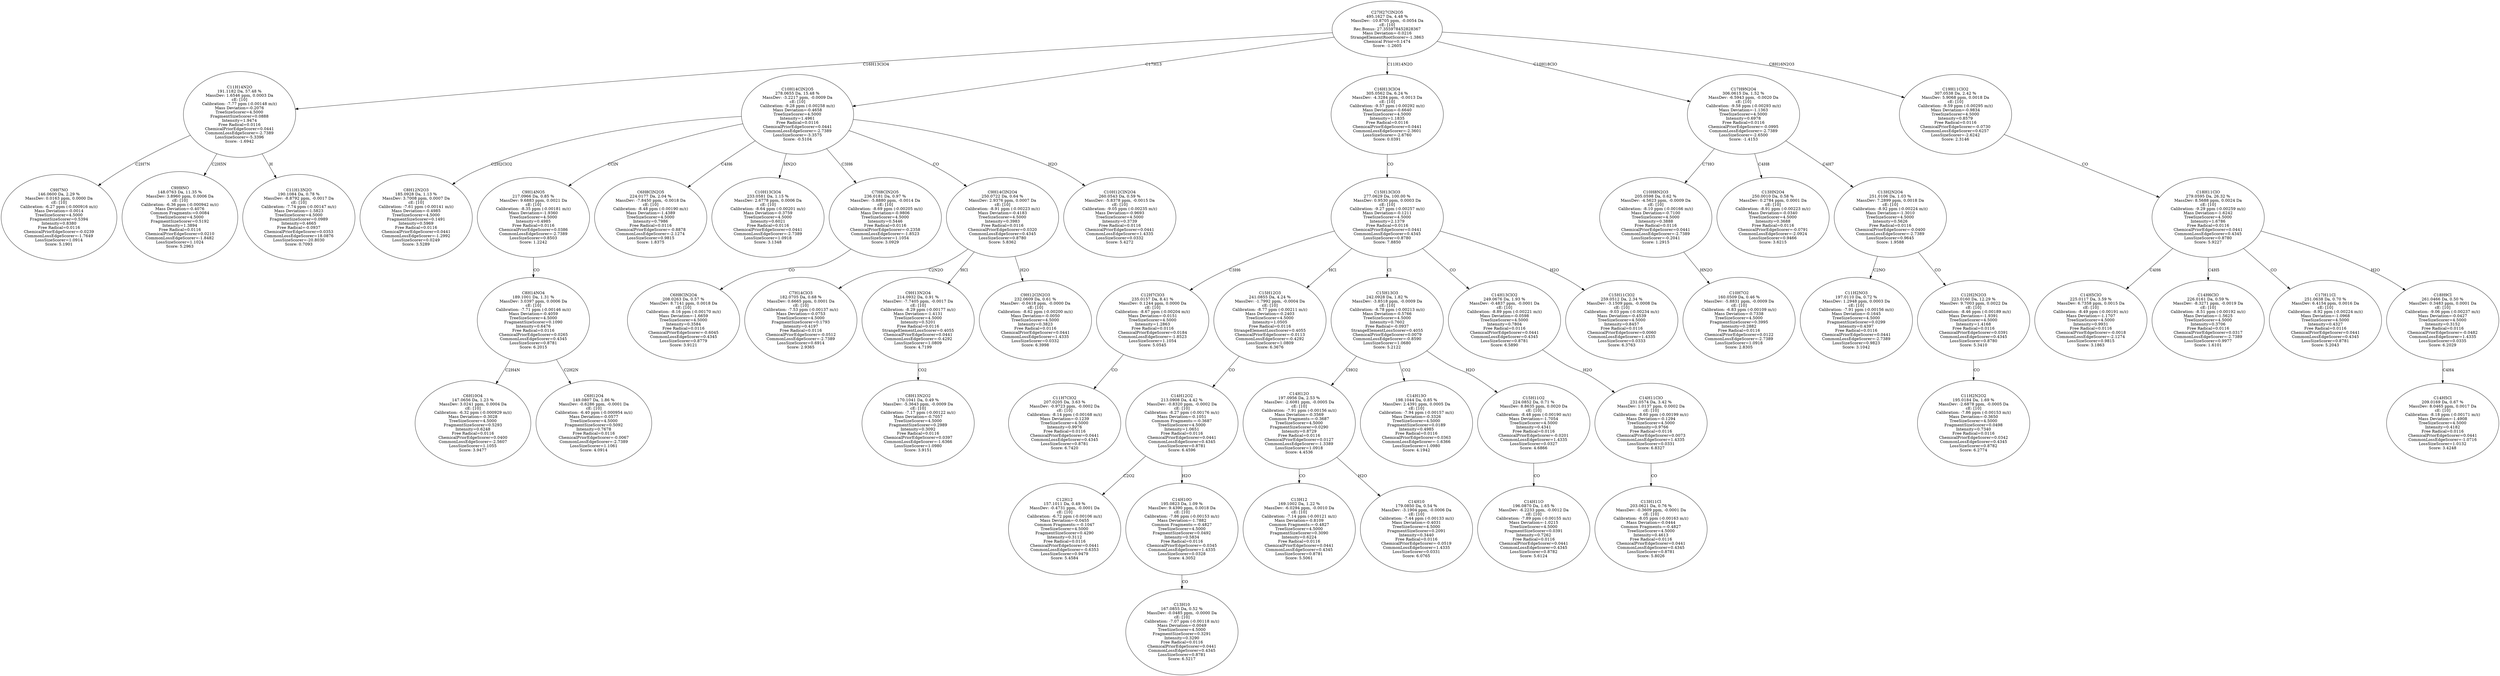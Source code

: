 strict digraph {
v1 [label="C9H7NO\n146.0600 Da, 2.29 %\nMassDev: 0.0163 ppm, 0.0000 Da\ncE: [10]\nCalibration: -6.27 ppm (-0.000916 m/z)\nMass Deviation=-0.0014\nTreeSizeScorer=4.5000\nFragmentSizeScorer=0.5394\nIntensity=0.8380\nFree Radical=0.0116\nChemicalPriorEdgeScorer=-0.0239\nCommonLossEdgeScorer=-1.7649\nLossSizeScorer=1.0914\nScore: 5.1901"];
v2 [label="C9H9NO\n148.0763 Da, 11.35 %\nMassDev: 3.8960 ppm, 0.0006 Da\ncE: [10]\nCalibration: -6.36 ppm (-0.000942 m/z)\nMass Deviation=-0.4076\nCommon Fragments:=0.0084\nTreeSizeScorer=4.5000\nFragmentSizeScorer=0.5192\nIntensity=1.3894\nFree Radical=0.0116\nChemicalPriorEdgeScorer=0.0210\nCommonLossEdgeScorer=-1.8482\nLossSizeScorer=1.1024\nScore: 5.2963"];
v3 [label="C11H13N2O\n190.1084 Da, 0.78 %\nMassDev: -8.8792 ppm, -0.0017 Da\ncE: [10]\nCalibration: -7.74 ppm (-0.00147 m/z)\nMass Deviation=-1.5823\nTreeSizeScorer=4.5000\nFragmentSizeScorer=0.0989\nIntensity=0.4665\nFree Radical=-0.0937\nChemicalPriorEdgeScorer=0.0353\nCommonLossEdgeScorer=18.0876\nLossSizeScorer=-20.8030\nScore: 0.7093"];
v4 [label="C11H14N2O\n191.1182 Da, 57.48 %\nMassDev: 1.6546 ppm, 0.0003 Da\ncE: [10]\nCalibration: -7.77 ppm (-0.00148 m/z)\nMass Deviation=-0.2076\nTreeSizeScorer=4.5000\nFragmentSizeScorer=0.0888\nIntensity=1.9474\nFree Radical=0.0116\nChemicalPriorEdgeScorer=0.0441\nCommonLossEdgeScorer=-2.7389\nLossSizeScorer=-5.3396\nScore: -1.6942"];
v5 [label="C8H12N2O3\n185.0928 Da, 1.13 %\nMassDev: 3.7008 ppm, 0.0007 Da\ncE: [10]\nCalibration: -7.61 ppm (-0.00141 m/z)\nMass Deviation=-0.4985\nTreeSizeScorer=4.5000\nFragmentSizeScorer=0.1491\nIntensity=0.5969\nFree Radical=0.0116\nChemicalPriorEdgeScorer=0.0441\nCommonLossEdgeScorer=-1.2992\nLossSizeScorer=0.0249\nScore: 3.5289"];
v6 [label="C6H10O4\n147.0656 Da, 1.23 %\nMassDev: 3.0241 ppm, 0.0004 Da\ncE: [10]\nCalibration: -6.32 ppm (-0.000929 m/z)\nMass Deviation=-0.3028\nTreeSizeScorer=4.5000\nFragmentSizeScorer=0.5293\nIntensity=0.6248\nFree Radical=0.0116\nChemicalPriorEdgeScorer=0.0400\nCommonLossEdgeScorer=-2.5607\nLossSizeScorer=1.1055\nScore: 3.9477"];
v7 [label="C6H12O4\n149.0807 Da, 1.86 %\nMassDev: -0.6286 ppm, -0.0001 Da\ncE: [10]\nCalibration: -6.40 ppm (-0.000954 m/z)\nMass Deviation=-0.0577\nTreeSizeScorer=4.5000\nFragmentSizeScorer=0.5092\nIntensity=0.7678\nFree Radical=0.0116\nChemicalPriorEdgeScorer=-0.0067\nCommonLossEdgeScorer=-2.7389\nLossSizeScorer=1.1061\nScore: 4.0914"];
v8 [label="C8H14NO4\n189.1001 Da, 1.31 %\nMassDev: 3.0397 ppm, 0.0006 Da\ncE: [10]\nCalibration: -7.71 ppm (-0.00146 m/z)\nMass Deviation=-0.4059\nTreeSizeScorer=4.5000\nFragmentSizeScorer=0.1090\nIntensity=0.6476\nFree Radical=0.0116\nChemicalPriorEdgeScorer=0.0265\nCommonLossEdgeScorer=0.4345\nLossSizeScorer=0.8781\nScore: 6.2015"];
v9 [label="C9H14NO5\n217.0966 Da, 0.85 %\nMassDev: 9.6883 ppm, 0.0021 Da\ncE: [10]\nCalibration: -8.35 ppm (-0.00181 m/z)\nMass Deviation=-1.9360\nTreeSizeScorer=4.5000\nIntensity=0.4985\nFree Radical=0.0116\nChemicalPriorEdgeScorer=0.0386\nCommonLossEdgeScorer=-2.7389\nLossSizeScorer=0.8503\nScore: 1.2242"];
v10 [label="C6H8ClN2O5\n224.0177 Da, 2.04 %\nMassDev: -7.8450 ppm, -0.0018 Da\ncE: [10]\nCalibration: -8.48 ppm (-0.00190 m/z)\nMass Deviation=-1.4389\nTreeSizeScorer=4.5000\nIntensity=0.7986\nFree Radical=0.0116\nChemicalPriorEdgeScorer=-0.8878\nCommonLossEdgeScorer=-2.1274\nLossSizeScorer=0.9815\nScore: 1.8375"];
v11 [label="C10H13ClO4\n233.0581 Da, 1.15 %\nMassDev: 2.6778 ppm, 0.0006 Da\ncE: [10]\nCalibration: -8.64 ppm (-0.00201 m/z)\nMass Deviation=-0.3759\nTreeSizeScorer=4.5000\nIntensity=0.6021\nFree Radical=0.0116\nChemicalPriorEdgeScorer=0.0441\nCommonLossEdgeScorer=-2.7389\nLossSizeScorer=1.0918\nScore: 3.1348"];
v12 [label="C6H8ClN2O4\n208.0263 Da, 0.57 %\nMassDev: 8.7141 ppm, 0.0018 Da\ncE: [10]\nCalibration: -8.16 ppm (-0.00170 m/z)\nMass Deviation=-1.6659\nTreeSizeScorer=4.5000\nIntensity=0.3584\nFree Radical=0.0116\nChemicalPriorEdgeScorer=-0.6045\nCommonLossEdgeScorer=0.4345\nLossSizeScorer=0.8779\nScore: 3.9121"];
v13 [label="C7H8ClN2O5\n236.0181 Da, 0.97 %\nMassDev: -5.8880 ppm, -0.0014 Da\ncE: [10]\nCalibration: -8.69 ppm (-0.00205 m/z)\nMass Deviation=-0.9806\nTreeSizeScorer=4.5000\nIntensity=0.5446\nFree Radical=0.0116\nChemicalPriorEdgeScorer=-0.2358\nCommonLossEdgeScorer=-1.8523\nLossSizeScorer=1.1054\nScore: 3.0929"];
v14 [label="C7H14ClO3\n182.0705 Da, 0.68 %\nMassDev: 0.6665 ppm, 0.0001 Da\ncE: [10]\nCalibration: -7.53 ppm (-0.00137 m/z)\nMass Deviation=-0.0753\nTreeSizeScorer=4.5000\nFragmentSizeScorer=0.1793\nIntensity=0.4197\nFree Radical=0.0116\nChemicalPriorEdgeScorer=-0.0512\nCommonLossEdgeScorer=-2.7389\nLossSizeScorer=0.6914\nScore: 2.9365"];
v15 [label="C8H13N2O2\n170.1041 Da, 0.49 %\nMassDev: -5.3643 ppm, -0.0009 Da\ncE: [10]\nCalibration: -7.17 ppm (-0.00122 m/z)\nMass Deviation=-0.7057\nTreeSizeScorer=4.5000\nFragmentSizeScorer=0.2989\nIntensity=0.3092\nFree Radical=0.0116\nChemicalPriorEdgeScorer=0.0397\nCommonLossEdgeScorer=-1.6366\nLossSizeScorer=1.0980\nScore: 3.9151"];
v16 [label="C9H13N2O4\n214.0932 Da, 0.91 %\nMassDev: -7.7405 ppm, -0.0017 Da\ncE: [10]\nCalibration: -8.29 ppm (-0.00177 m/z)\nMass Deviation=-1.4131\nTreeSizeScorer=4.5000\nIntensity=0.5201\nFree Radical=0.0116\nStrangeElementLossScorer=0.4055\nChemicalPriorEdgeScorer=0.0441\nCommonLossEdgeScorer=-0.4292\nLossSizeScorer=1.0809\nScore: 4.7199"];
v17 [label="C9H12ClN2O3\n232.0609 Da, 0.61 %\nMassDev: -0.0418 ppm, -0.0000 Da\ncE: [10]\nCalibration: -8.62 ppm (-0.00200 m/z)\nMass Deviation=-0.0050\nTreeSizeScorer=4.5000\nIntensity=0.3823\nFree Radical=0.0116\nChemicalPriorEdgeScorer=0.0441\nCommonLossEdgeScorer=1.4335\nLossSizeScorer=0.0332\nScore: 6.3998"];
v18 [label="C9H14ClN2O4\n250.0722 Da, 0.64 %\nMassDev: 2.9376 ppm, 0.0007 Da\ncE: [10]\nCalibration: -8.91 ppm (-0.00223 m/z)\nMass Deviation=-0.4183\nTreeSizeScorer=4.5000\nIntensity=0.3983\nFree Radical=0.0116\nChemicalPriorEdgeScorer=0.0320\nCommonLossEdgeScorer=0.4345\nLossSizeScorer=0.8780\nScore: 5.8362"];
v19 [label="C10H12ClN2O4\n260.0543 Da, 0.59 %\nMassDev: -5.8378 ppm, -0.0015 Da\ncE: [10]\nCalibration: -9.05 ppm (-0.00235 m/z)\nMass Deviation=-0.9693\nTreeSizeScorer=4.5000\nIntensity=0.3739\nFree Radical=0.0116\nChemicalPriorEdgeScorer=0.0441\nCommonLossEdgeScorer=1.4335\nLossSizeScorer=0.0332\nScore: 5.4272"];
v20 [label="C10H14ClN2O5\n278.0655 Da, 15.48 %\nMassDev: -3.2217 ppm, -0.0009 Da\ncE: [10]\nCalibration: -9.28 ppm (-0.00258 m/z)\nMass Deviation=-0.4658\nTreeSizeScorer=4.5000\nIntensity=1.4961\nFree Radical=0.0116\nChemicalPriorEdgeScorer=0.0441\nCommonLossEdgeScorer=-2.7389\nLossSizeScorer=-3.3575\nScore: -0.5104"];
v21 [label="C11H7ClO2\n207.0205 Da, 3.63 %\nMassDev: -0.9723 ppm, -0.0002 Da\ncE: [10]\nCalibration: -8.14 ppm (-0.00168 m/z)\nMass Deviation=-0.1239\nTreeSizeScorer=4.5000\nIntensity=0.9976\nFree Radical=0.0116\nChemicalPriorEdgeScorer=0.0441\nCommonLossEdgeScorer=0.4345\nLossSizeScorer=0.8781\nScore: 6.7420"];
v22 [label="C12H7ClO3\n235.0157 Da, 8.41 %\nMassDev: 0.1244 ppm, 0.0000 Da\ncE: [10]\nCalibration: -8.67 ppm (-0.00204 m/z)\nMass Deviation=-0.0151\nTreeSizeScorer=4.5000\nIntensity=1.2863\nFree Radical=0.0116\nChemicalPriorEdgeScorer=0.0184\nCommonLossEdgeScorer=-1.8523\nLossSizeScorer=1.1054\nScore: 5.0545"];
v23 [label="C12H12\n157.1011 Da, 0.49 %\nMassDev: -0.4731 ppm, -0.0001 Da\ncE: [10]\nCalibration: -6.72 ppm (-0.00106 m/z)\nMass Deviation=-0.0455\nCommon Fragments:=-0.1047\nTreeSizeScorer=4.5000\nFragmentSizeScorer=0.4290\nIntensity=0.3112\nFree Radical=0.0116\nChemicalPriorEdgeScorer=0.0441\nCommonLossEdgeScorer=-0.6353\nLossSizeScorer=0.9479\nScore: 5.4584"];
v24 [label="C13H10\n167.0855 Da, 0.52 %\nMassDev: -0.0485 ppm, -0.0000 Da\ncE: [10]\nCalibration: -7.07 ppm (-0.00118 m/z)\nMass Deviation=-0.0049\nTreeSizeScorer=4.5000\nFragmentSizeScorer=0.3291\nIntensity=0.3290\nFree Radical=0.0116\nChemicalPriorEdgeScorer=0.0441\nCommonLossEdgeScorer=0.4345\nLossSizeScorer=0.8781\nScore: 6.5217"];
v25 [label="C14H10O\n195.0823 Da, 1.09 %\nMassDev: 9.4390 ppm, 0.0018 Da\ncE: [10]\nCalibration: -7.86 ppm (-0.00153 m/z)\nMass Deviation=-1.7882\nCommon Fragments:=-0.4827\nTreeSizeScorer=4.5000\nFragmentSizeScorer=0.0492\nIntensity=0.5834\nFree Radical=0.0116\nChemicalPriorEdgeScorer=-0.0345\nCommonLossEdgeScorer=1.4335\nLossSizeScorer=0.0328\nScore: 4.3052"];
v26 [label="C14H12O2\n213.0908 Da, 4.42 %\nMassDev: -0.8320 ppm, -0.0002 Da\ncE: [10]\nCalibration: -8.27 ppm (-0.00176 m/z)\nMass Deviation=-0.1051\nCommon Fragments:=-0.3687\nTreeSizeScorer=4.5000\nIntensity=1.0651\nFree Radical=0.0116\nChemicalPriorEdgeScorer=0.0441\nCommonLossEdgeScorer=0.4345\nLossSizeScorer=0.8781\nScore: 6.4596"];
v27 [label="C15H12O3\n241.0855 Da, 4.24 %\nMassDev: -1.7992 ppm, -0.0004 Da\ncE: [10]\nCalibration: -8.77 ppm (-0.00211 m/z)\nMass Deviation=-0.2403\nTreeSizeScorer=4.5000\nIntensity=1.0505\nFree Radical=0.0116\nStrangeElementLossScorer=0.4055\nChemicalPriorEdgeScorer=-0.0113\nCommonLossEdgeScorer=-0.4292\nLossSizeScorer=1.0809\nScore: 6.3676"];
v28 [label="C13H12\n169.1002 Da, 1.22 %\nMassDev: -6.0294 ppm, -0.0010 Da\ncE: [10]\nCalibration: -7.14 ppm (-0.00121 m/z)\nMass Deviation=-0.8109\nCommon Fragments:=-0.4827\nTreeSizeScorer=4.5000\nFragmentSizeScorer=0.3090\nIntensity=0.6224\nFree Radical=0.0116\nChemicalPriorEdgeScorer=0.0441\nCommonLossEdgeScorer=0.4345\nLossSizeScorer=0.8781\nScore: 5.5061"];
v29 [label="C14H10\n179.0850 Da, 0.54 %\nMassDev: -3.1904 ppm, -0.0006 Da\ncE: [10]\nCalibration: -7.44 ppm (-0.00133 m/z)\nMass Deviation=-0.4031\nTreeSizeScorer=4.5000\nFragmentSizeScorer=0.2091\nIntensity=0.3440\nFree Radical=0.0116\nChemicalPriorEdgeScorer=-0.0519\nCommonLossEdgeScorer=1.4335\nLossSizeScorer=0.0331\nScore: 6.0765"];
v30 [label="C14H12O\n197.0956 Da, 2.53 %\nMassDev: -2.6081 ppm, -0.0005 Da\ncE: [10]\nCalibration: -7.91 ppm (-0.00156 m/z)\nMass Deviation=-0.3569\nCommon Fragments:=-0.3687\nTreeSizeScorer=4.5000\nFragmentSizeScorer=0.0290\nIntensity=0.8729\nFree Radical=0.0116\nChemicalPriorEdgeScorer=0.0127\nCommonLossEdgeScorer=-1.3389\nLossSizeScorer=1.0918\nScore: 4.4536"];
v31 [label="C14H13O\n198.1044 Da, 0.85 %\nMassDev: 2.4391 ppm, 0.0005 Da\ncE: [10]\nCalibration: -7.94 ppm (-0.00157 m/z)\nMass Deviation=-0.3326\nTreeSizeScorer=4.5000\nFragmentSizeScorer=0.0189\nIntensity=0.4985\nFree Radical=0.0116\nChemicalPriorEdgeScorer=0.0363\nCommonLossEdgeScorer=-1.6366\nLossSizeScorer=1.0980\nScore: 4.1942"];
v32 [label="C14H11O\n196.0870 Da, 1.65 %\nMassDev: -6.2233 ppm, -0.0012 Da\ncE: [10]\nCalibration: -7.89 ppm (-0.00155 m/z)\nMass Deviation=-1.0215\nTreeSizeScorer=4.5000\nFragmentSizeScorer=0.0391\nIntensity=0.7262\nFree Radical=0.0116\nChemicalPriorEdgeScorer=0.0441\nCommonLossEdgeScorer=0.4345\nLossSizeScorer=0.8782\nScore: 5.6124"];
v33 [label="C15H11O2\n224.0852 Da, 0.71 %\nMassDev: 8.8635 ppm, 0.0020 Da\ncE: [10]\nCalibration: -8.48 ppm (-0.00190 m/z)\nMass Deviation=-1.7054\nTreeSizeScorer=4.5000\nIntensity=0.4341\nFree Radical=0.0116\nChemicalPriorEdgeScorer=-0.0201\nCommonLossEdgeScorer=1.4335\nLossSizeScorer=0.0327\nScore: 4.6866"];
v34 [label="C15H13O3\n242.0928 Da, 1.82 %\nMassDev: -3.8518 ppm, -0.0009 Da\ncE: [10]\nCalibration: -8.78 ppm (-0.00213 m/z)\nMass Deviation=-0.5766\nTreeSizeScorer=4.5000\nIntensity=0.7602\nFree Radical=-0.0937\nStrangeElementLossScorer=0.4055\nChemicalPriorEdgeScorer=0.0079\nCommonLossEdgeScorer=-0.8590\nLossSizeScorer=1.0680\nScore: 5.2122"];
v35 [label="C13H11Cl\n203.0621 Da, 0.76 %\nMassDev: -0.3609 ppm, -0.0001 Da\ncE: [10]\nCalibration: -8.05 ppm (-0.00163 m/z)\nMass Deviation=-0.0444\nCommon Fragments:=-0.4827\nTreeSizeScorer=4.5000\nIntensity=0.4613\nFree Radical=0.0116\nChemicalPriorEdgeScorer=0.0441\nCommonLossEdgeScorer=0.4345\nLossSizeScorer=0.8781\nScore: 5.8026"];
v36 [label="C14H11ClO\n231.0574 Da, 3.42 %\nMassDev: 1.0137 ppm, 0.0002 Da\ncE: [10]\nCalibration: -8.60 ppm (-0.00199 m/z)\nMass Deviation=-0.1294\nTreeSizeScorer=4.5000\nIntensity=0.9766\nFree Radical=0.0116\nChemicalPriorEdgeScorer=0.0073\nCommonLossEdgeScorer=1.4335\nLossSizeScorer=0.0331\nScore: 6.8327"];
v37 [label="C14H13ClO2\n249.0676 Da, 1.93 %\nMassDev: -0.4837 ppm, -0.0001 Da\ncE: [10]\nCalibration: -8.89 ppm (-0.00221 m/z)\nMass Deviation=-0.0598\nTreeSizeScorer=4.5000\nIntensity=0.7804\nFree Radical=0.0116\nChemicalPriorEdgeScorer=0.0441\nCommonLossEdgeScorer=0.4345\nLossSizeScorer=0.8781\nScore: 6.5890"];
v38 [label="C15H11ClO2\n259.0512 Da, 2.34 %\nMassDev: -3.1509 ppm, -0.0008 Da\ncE: [10]\nCalibration: -9.03 ppm (-0.00234 m/z)\nMass Deviation=-0.4539\nTreeSizeScorer=4.5000\nIntensity=0.8457\nFree Radical=0.0116\nChemicalPriorEdgeScorer=0.0060\nCommonLossEdgeScorer=1.4335\nLossSizeScorer=0.0333\nScore: 6.3763"];
v39 [label="C15H13ClO3\n277.0629 Da, 100.00 %\nMassDev: 0.9530 ppm, 0.0003 Da\ncE: [10]\nCalibration: -9.27 ppm (-0.00257 m/z)\nMass Deviation=-0.1211\nTreeSizeScorer=4.5000\nIntensity=2.1379\nFree Radical=0.0116\nChemicalPriorEdgeScorer=0.0441\nCommonLossEdgeScorer=0.4345\nLossSizeScorer=0.8780\nScore: 7.8850"];
v40 [label="C16H13ClO4\n305.0562 Da, 6.24 %\nMassDev: -4.3284 ppm, -0.0013 Da\ncE: [10]\nCalibration: -9.57 ppm (-0.00292 m/z)\nMass Deviation=-0.6640\nTreeSizeScorer=4.5000\nIntensity=1.1835\nFree Radical=0.0116\nChemicalPriorEdgeScorer=0.0441\nCommonLossEdgeScorer=-2.3601\nLossSizeScorer=-2.6760\nScore: 0.0391"];
v41 [label="C10H7O2\n160.0509 Da, 0.46 %\nMassDev: -5.8831 ppm, -0.0009 Da\ncE: [10]\nCalibration: -6.83 ppm (-0.00109 m/z)\nMass Deviation=-0.7338\nTreeSizeScorer=4.5000\nFragmentSizeScorer=0.3995\nIntensity=0.2882\nFree Radical=0.0116\nChemicalPriorEdgeScorer=0.0122\nCommonLossEdgeScorer=-2.7389\nLossSizeScorer=1.0918\nScore: 2.8305"];
v42 [label="C10H8N2O3\n205.0598 Da, 0.62 %\nMassDev: -4.5623 ppm, -0.0009 Da\ncE: [10]\nCalibration: -8.10 ppm (-0.00166 m/z)\nMass Deviation=-0.7100\nTreeSizeScorer=4.5000\nIntensity=0.3888\nFree Radical=0.0116\nChemicalPriorEdgeScorer=0.0441\nCommonLossEdgeScorer=-2.7389\nLossSizeScorer=-0.2041\nScore: 1.2915"];
v43 [label="C13HN2O4\n250.0010 Da, 0.58 %\nMassDev: 0.2784 ppm, 0.0001 Da\ncE: [10]\nCalibration: -8.91 ppm (-0.00223 m/z)\nMass Deviation=-0.0340\nTreeSizeScorer=4.5000\nIntensity=0.3688\nFree Radical=0.0116\nChemicalPriorEdgeScorer=-0.0791\nCommonLossEdgeScorer=-2.0924\nLossSizeScorer=0.9466\nScore: 3.6215"];
v44 [label="C11H2NO3\n197.0110 Da, 0.72 %\nMassDev: 1.2948 ppm, 0.0003 Da\ncE: [10]\nCalibration: -7.91 ppm (-0.00156 m/z)\nMass Deviation=-0.1645\nTreeSizeScorer=4.5000\nFragmentSizeScorer=0.0299\nIntensity=0.4397\nFree Radical=0.0116\nChemicalPriorEdgeScorer=0.0441\nCommonLossEdgeScorer=-2.7389\nLossSizeScorer=0.9823\nScore: 3.1042"];
v45 [label="C11H2N2O2\n195.0184 Da, 1.69 %\nMassDev: -2.6878 ppm, -0.0005 Da\ncE: [10]\nCalibration: -7.86 ppm (-0.00153 m/z)\nMass Deviation=-0.3650\nTreeSizeScorer=4.5000\nFragmentSizeScorer=0.0498\nIntensity=0.7340\nFree Radical=0.0116\nChemicalPriorEdgeScorer=0.0342\nCommonLossEdgeScorer=0.4345\nLossSizeScorer=0.8782\nScore: 6.2774"];
v46 [label="C12H2N2O3\n223.0160 Da, 12.29 %\nMassDev: 9.7003 ppm, 0.0022 Da\ncE: [10]\nCalibration: -8.46 ppm (-0.00189 m/z)\nMass Deviation=-1.9391\nTreeSizeScorer=4.5000\nIntensity=1.4168\nFree Radical=0.0116\nChemicalPriorEdgeScorer=0.0391\nCommonLossEdgeScorer=0.4345\nLossSizeScorer=0.8780\nScore: 5.3410"];
v47 [label="C13H2N2O4\n251.0106 Da, 1.03 %\nMassDev: 7.2899 ppm, 0.0018 Da\ncE: [10]\nCalibration: -8.92 ppm (-0.00224 m/z)\nMass Deviation=-1.3010\nTreeSizeScorer=4.5000\nIntensity=0.5626\nFree Radical=0.0116\nChemicalPriorEdgeScorer=-0.0400\nCommonLossEdgeScorer=-2.7389\nLossSizeScorer=0.9645\nScore: 1.9588"];
v48 [label="C17H9N2O4\n306.0615 Da, 1.52 %\nMassDev: -6.5943 ppm, -0.0020 Da\ncE: [10]\nCalibration: -9.58 ppm (-0.00293 m/z)\nMass Deviation=-1.1363\nTreeSizeScorer=4.5000\nIntensity=0.6978\nFree Radical=0.0116\nChemicalPriorEdgeScorer=-0.0995\nCommonLossEdgeScorer=-2.7389\nLossSizeScorer=-2.6500\nScore: -1.4153"];
v49 [label="C14H5ClO\n225.0117 Da, 3.59 %\nMassDev: 6.7358 ppm, 0.0015 Da\ncE: [10]\nCalibration: -8.49 ppm (-0.00191 m/z)\nMass Deviation=-1.1707\nTreeSizeScorer=4.5000\nIntensity=0.9931\nFree Radical=0.0116\nChemicalPriorEdgeScorer=-0.0018\nCommonLossEdgeScorer=-2.1274\nLossSizeScorer=0.9815\nScore: 3.1863"];
v50 [label="C14H6ClO\n226.0161 Da, 0.59 %\nMassDev: -8.3271 ppm, -0.0019 Da\ncE: [10]\nCalibration: -8.51 ppm (-0.00192 m/z)\nMass Deviation=-1.5625\nTreeSizeScorer=4.5000\nIntensity=0.3706\nFree Radical=0.0116\nChemicalPriorEdgeScorer=0.0317\nCommonLossEdgeScorer=-2.7389\nLossSizeScorer=0.9977\nScore: 1.6101"];
v51 [label="C17H11Cl\n251.0638 Da, 0.70 %\nMassDev: 6.4154 ppm, 0.0016 Da\ncE: [10]\nCalibration: -8.92 ppm (-0.00224 m/z)\nMass Deviation=-1.0968\nTreeSizeScorer=4.5000\nIntensity=0.4327\nFree Radical=0.0116\nChemicalPriorEdgeScorer=0.0441\nCommonLossEdgeScorer=0.4345\nLossSizeScorer=0.8781\nScore: 5.2043"];
v52 [label="C14H5Cl\n209.0169 Da, 0.67 %\nMassDev: 8.0465 ppm, 0.0017 Da\ncE: [10]\nCalibration: -8.18 ppm (-0.00171 m/z)\nMass Deviation=-1.4908\nTreeSizeScorer=4.5000\nIntensity=0.4182\nFree Radical=0.0116\nChemicalPriorEdgeScorer=0.0441\nCommonLossEdgeScorer=-1.0716\nLossSizeScorer=1.0132\nScore: 3.4248"];
v53 [label="C18H9Cl\n261.0466 Da, 0.50 %\nMassDev: 0.3483 ppm, 0.0001 Da\ncE: [10]\nCalibration: -9.06 ppm (-0.00237 m/z)\nMass Deviation=-0.0427\nTreeSizeScorer=4.5000\nIntensity=0.3152\nFree Radical=0.0116\nChemicalPriorEdgeScorer=-0.0482\nCommonLossEdgeScorer=1.4335\nLossSizeScorer=0.0335\nScore: 6.2029"];
v54 [label="C18H11ClO\n279.0595 Da, 26.32 %\nMassDev: 8.5688 ppm, 0.0024 Da\ncE: [10]\nCalibration: -9.29 ppm (-0.00259 m/z)\nMass Deviation=-1.6242\nTreeSizeScorer=4.5000\nIntensity=1.6786\nFree Radical=0.0116\nChemicalPriorEdgeScorer=0.0441\nCommonLossEdgeScorer=0.4345\nLossSizeScorer=0.8780\nScore: 5.9227"];
v55 [label="C19H11ClO2\n307.0538 Da, 2.42 %\nMassDev: 5.9068 ppm, 0.0018 Da\ncE: [10]\nCalibration: -9.59 ppm (-0.00295 m/z)\nMass Deviation=-0.9834\nTreeSizeScorer=4.5000\nIntensity=0.8579\nFree Radical=0.0116\nChemicalPriorEdgeScorer=-0.0730\nCommonLossEdgeScorer=0.6257\nLossSizeScorer=-2.6242\nScore: 2.3146"];
v56 [label="C27H27ClN2O5\n495.1627 Da, 4.48 %\nMassDev: -10.8705 ppm, -0.0054 Da\ncE: [10]\nRec.Bonus: 27.355978452828367\nMass Deviation=-0.0216\nStrangeElementRootScorer=-1.3863\nChemical Prior=0.1474\nScore: -1.2605"];
v4 -> v1 [label="C2H7N"];
v4 -> v2 [label="C2H5N"];
v4 -> v3 [label="H"];
v56 -> v4 [label="C16H13ClO4"];
v20 -> v5 [label="C2H2ClO2"];
v8 -> v6 [label="C2H4N"];
v8 -> v7 [label="C2H2N"];
v9 -> v8 [label="CO"];
v20 -> v9 [label="CClN"];
v20 -> v10 [label="C4H6"];
v20 -> v11 [label="HN2O"];
v13 -> v12 [label="CO"];
v20 -> v13 [label="C3H6"];
v18 -> v14 [label="C2N2O"];
v16 -> v15 [label="CO2"];
v18 -> v16 [label="HCl"];
v18 -> v17 [label="H2O"];
v20 -> v18 [label="CO"];
v20 -> v19 [label="H2O"];
v56 -> v20 [label="C17H13"];
v22 -> v21 [label="CO"];
v39 -> v22 [label="C3H6"];
v26 -> v23 [label="C2O2"];
v25 -> v24 [label="CO"];
v26 -> v25 [label="H2O"];
v27 -> v26 [label="CO"];
v39 -> v27 [label="HCl"];
v30 -> v28 [label="CO"];
v30 -> v29 [label="H2O"];
v34 -> v30 [label="CHO2"];
v34 -> v31 [label="CO2"];
v33 -> v32 [label="CO"];
v34 -> v33 [label="H2O"];
v39 -> v34 [label="Cl"];
v36 -> v35 [label="CO"];
v37 -> v36 [label="H2O"];
v39 -> v37 [label="CO"];
v39 -> v38 [label="H2O"];
v40 -> v39 [label="CO"];
v56 -> v40 [label="C11H14N2O"];
v42 -> v41 [label="HN2O"];
v48 -> v42 [label="C7HO"];
v48 -> v43 [label="C4H8"];
v47 -> v44 [label="C2NO"];
v46 -> v45 [label="CO"];
v47 -> v46 [label="CO"];
v48 -> v47 [label="C4H7"];
v56 -> v48 [label="C10H18ClO"];
v54 -> v49 [label="C4H6"];
v54 -> v50 [label="C4H5"];
v54 -> v51 [label="CO"];
v53 -> v52 [label="C4H4"];
v54 -> v53 [label="H2O"];
v55 -> v54 [label="CO"];
v56 -> v55 [label="C8H16N2O3"];
}